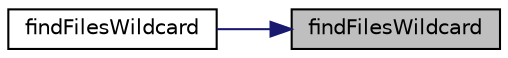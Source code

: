 digraph "findFilesWildcard"
{
 // LATEX_PDF_SIZE
  edge [fontname="Helvetica",fontsize="10",labelfontname="Helvetica",labelfontsize="10"];
  node [fontname="Helvetica",fontsize="10",shape=record];
  rankdir="RL";
  Node1 [label="findFilesWildcard",height=0.2,width=0.4,color="black", fillcolor="grey75", style="filled", fontcolor="black",tooltip=" "];
  Node1 -> Node2 [dir="back",color="midnightblue",fontsize="10",style="solid",fontname="Helvetica"];
  Node2 [label="findFilesWildcard",height=0.2,width=0.4,color="black", fillcolor="white", style="filled",URL="$files__functions_8hpp.html#add17dbbceeb4bb61adb27edce70922e5",tooltip=" "];
}
